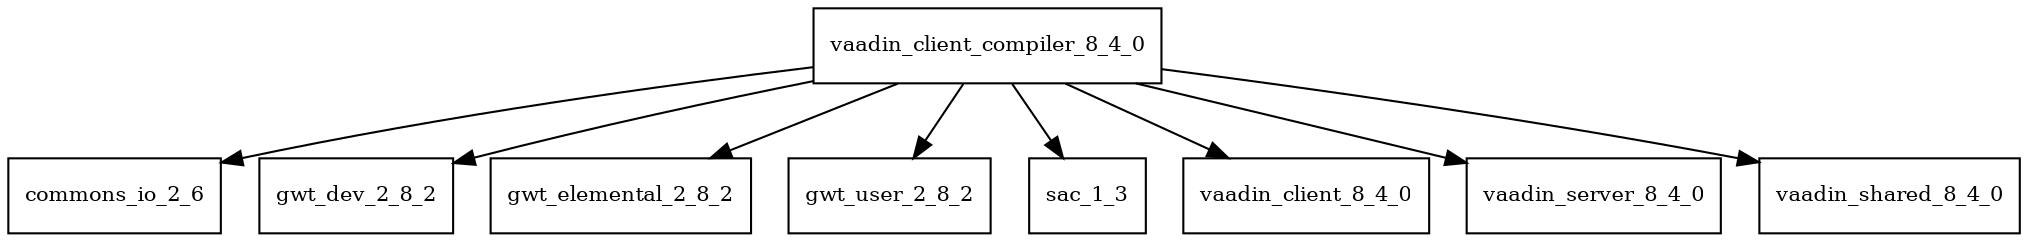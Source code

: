 digraph vaadin_client_compiler_8_4_0_dependencies {
  node [shape = box, fontsize=10.0];
  vaadin_client_compiler_8_4_0 -> commons_io_2_6;
  vaadin_client_compiler_8_4_0 -> gwt_dev_2_8_2;
  vaadin_client_compiler_8_4_0 -> gwt_elemental_2_8_2;
  vaadin_client_compiler_8_4_0 -> gwt_user_2_8_2;
  vaadin_client_compiler_8_4_0 -> sac_1_3;
  vaadin_client_compiler_8_4_0 -> vaadin_client_8_4_0;
  vaadin_client_compiler_8_4_0 -> vaadin_server_8_4_0;
  vaadin_client_compiler_8_4_0 -> vaadin_shared_8_4_0;
}
